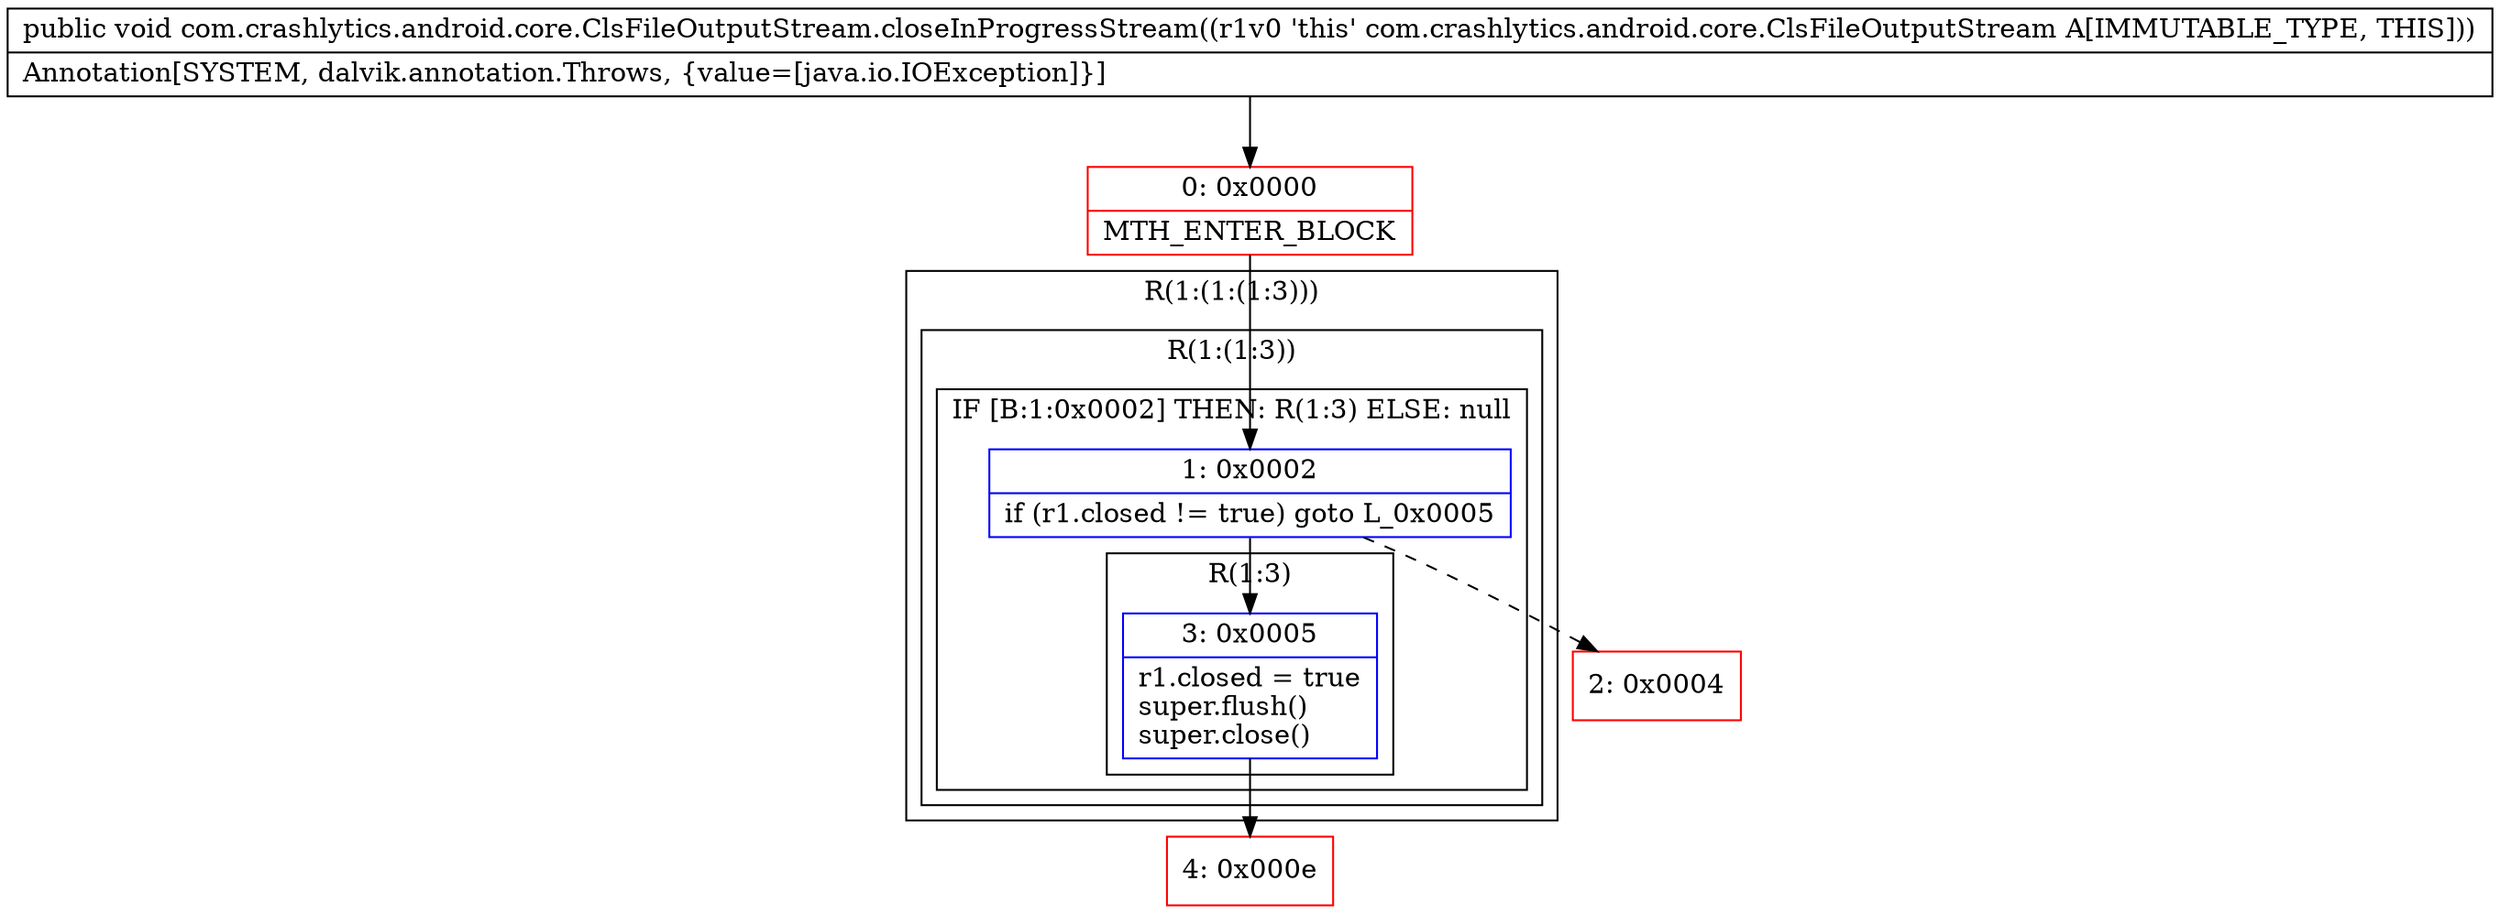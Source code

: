 digraph "CFG forcom.crashlytics.android.core.ClsFileOutputStream.closeInProgressStream()V" {
subgraph cluster_Region_1555519968 {
label = "R(1:(1:(1:3)))";
node [shape=record,color=blue];
subgraph cluster_Region_807749096 {
label = "R(1:(1:3))";
node [shape=record,color=blue];
subgraph cluster_IfRegion_2066430827 {
label = "IF [B:1:0x0002] THEN: R(1:3) ELSE: null";
node [shape=record,color=blue];
Node_1 [shape=record,label="{1\:\ 0x0002|if (r1.closed != true) goto L_0x0005\l}"];
subgraph cluster_Region_1514546694 {
label = "R(1:3)";
node [shape=record,color=blue];
Node_3 [shape=record,label="{3\:\ 0x0005|r1.closed = true\lsuper.flush()\lsuper.close()\l}"];
}
}
}
}
Node_0 [shape=record,color=red,label="{0\:\ 0x0000|MTH_ENTER_BLOCK\l}"];
Node_2 [shape=record,color=red,label="{2\:\ 0x0004}"];
Node_4 [shape=record,color=red,label="{4\:\ 0x000e}"];
MethodNode[shape=record,label="{public void com.crashlytics.android.core.ClsFileOutputStream.closeInProgressStream((r1v0 'this' com.crashlytics.android.core.ClsFileOutputStream A[IMMUTABLE_TYPE, THIS]))  | Annotation[SYSTEM, dalvik.annotation.Throws, \{value=[java.io.IOException]\}]\l}"];
MethodNode -> Node_0;
Node_1 -> Node_2[style=dashed];
Node_1 -> Node_3;
Node_3 -> Node_4;
Node_0 -> Node_1;
}

